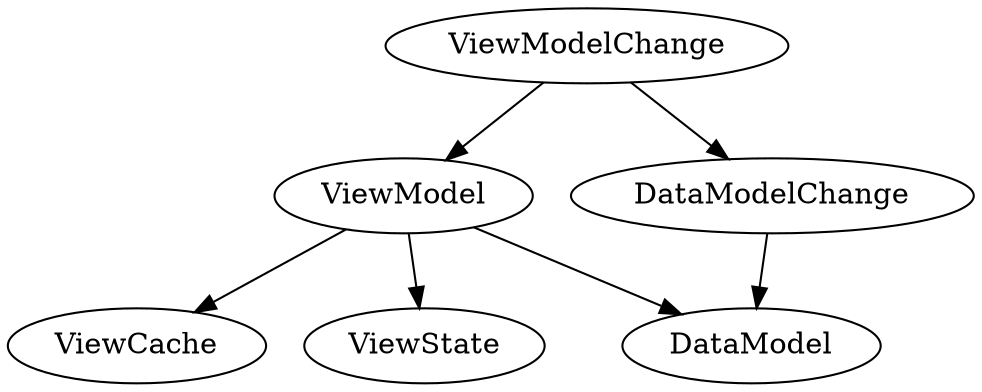 digraph structs {
ViewModel -> ViewCache
ViewModel -> DataModel
ViewModel -> ViewState
ViewModelChange -> ViewModel
DataModelChange -> DataModel
ViewModelChange -> DataModelChange
}
